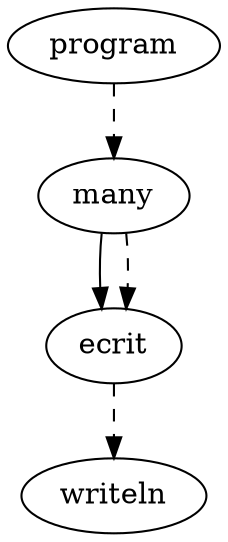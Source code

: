 digraph call_graph {
  program;
  ecrit -> writeln [ style = dashed ];
  many -> ecrit;
  many -> ecrit [ style = dashed ];
  program -> many [ style = dashed ];
}
